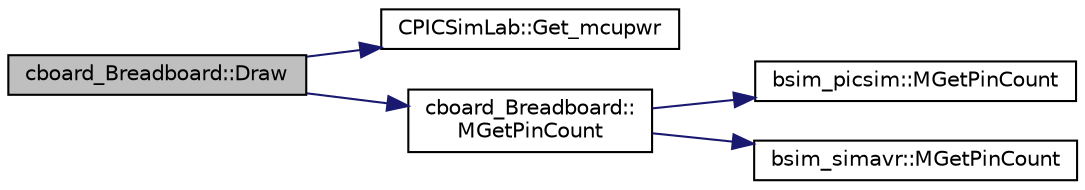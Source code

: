 digraph "cboard_Breadboard::Draw"
{
 // LATEX_PDF_SIZE
  edge [fontname="Helvetica",fontsize="10",labelfontname="Helvetica",labelfontsize="10"];
  node [fontname="Helvetica",fontsize="10",shape=record];
  rankdir="LR";
  Node1 [label="cboard_Breadboard::Draw",height=0.2,width=0.4,color="black", fillcolor="grey75", style="filled", fontcolor="black",tooltip="Called ever 100ms to draw board."];
  Node1 -> Node2 [color="midnightblue",fontsize="10",style="solid",fontname="Helvetica"];
  Node2 [label="CPICSimLab::Get_mcupwr",height=0.2,width=0.4,color="black", fillcolor="white", style="filled",URL="$class_c_p_i_c_sim_lab.html#aac9970694b88fb7fae9f99fb3d3a5403",tooltip="Return actual power status of microcontroller ON/OFF."];
  Node1 -> Node3 [color="midnightblue",fontsize="10",style="solid",fontname="Helvetica"];
  Node3 [label="cboard_Breadboard::\lMGetPinCount",height=0.2,width=0.4,color="black", fillcolor="white", style="filled",URL="$classcboard___breadboard.html#a17f4b040199d09b630b8d90611469a47",tooltip="board microcontroller pin count"];
  Node3 -> Node4 [color="midnightblue",fontsize="10",style="solid",fontname="Helvetica"];
  Node4 [label="bsim_picsim::MGetPinCount",height=0.2,width=0.4,color="black", fillcolor="white", style="filled",URL="$classbsim__picsim.html#a1292f439e9d10fa0d6c934b9394e4da8",tooltip="board microcontroller pin count"];
  Node3 -> Node5 [color="midnightblue",fontsize="10",style="solid",fontname="Helvetica"];
  Node5 [label="bsim_simavr::MGetPinCount",height=0.2,width=0.4,color="black", fillcolor="white", style="filled",URL="$classbsim__simavr.html#a90300fa31a3d35a069161744e0f55ec7",tooltip="board microcontroller pin count"];
}
